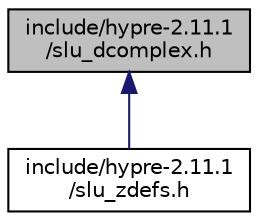 digraph "include/hypre-2.11.1/slu_dcomplex.h"
{
 // LATEX_PDF_SIZE
  edge [fontname="Helvetica",fontsize="10",labelfontname="Helvetica",labelfontsize="10"];
  node [fontname="Helvetica",fontsize="10",shape=record];
  Node1 [label="include/hypre-2.11.1\l/slu_dcomplex.h",height=0.2,width=0.4,color="black", fillcolor="grey75", style="filled", fontcolor="black",tooltip=" "];
  Node1 -> Node2 [dir="back",color="midnightblue",fontsize="10",style="solid",fontname="Helvetica"];
  Node2 [label="include/hypre-2.11.1\l/slu_zdefs.h",height=0.2,width=0.4,color="black", fillcolor="white", style="filled",URL="$slu__zdefs_8h.html",tooltip=" "];
}
